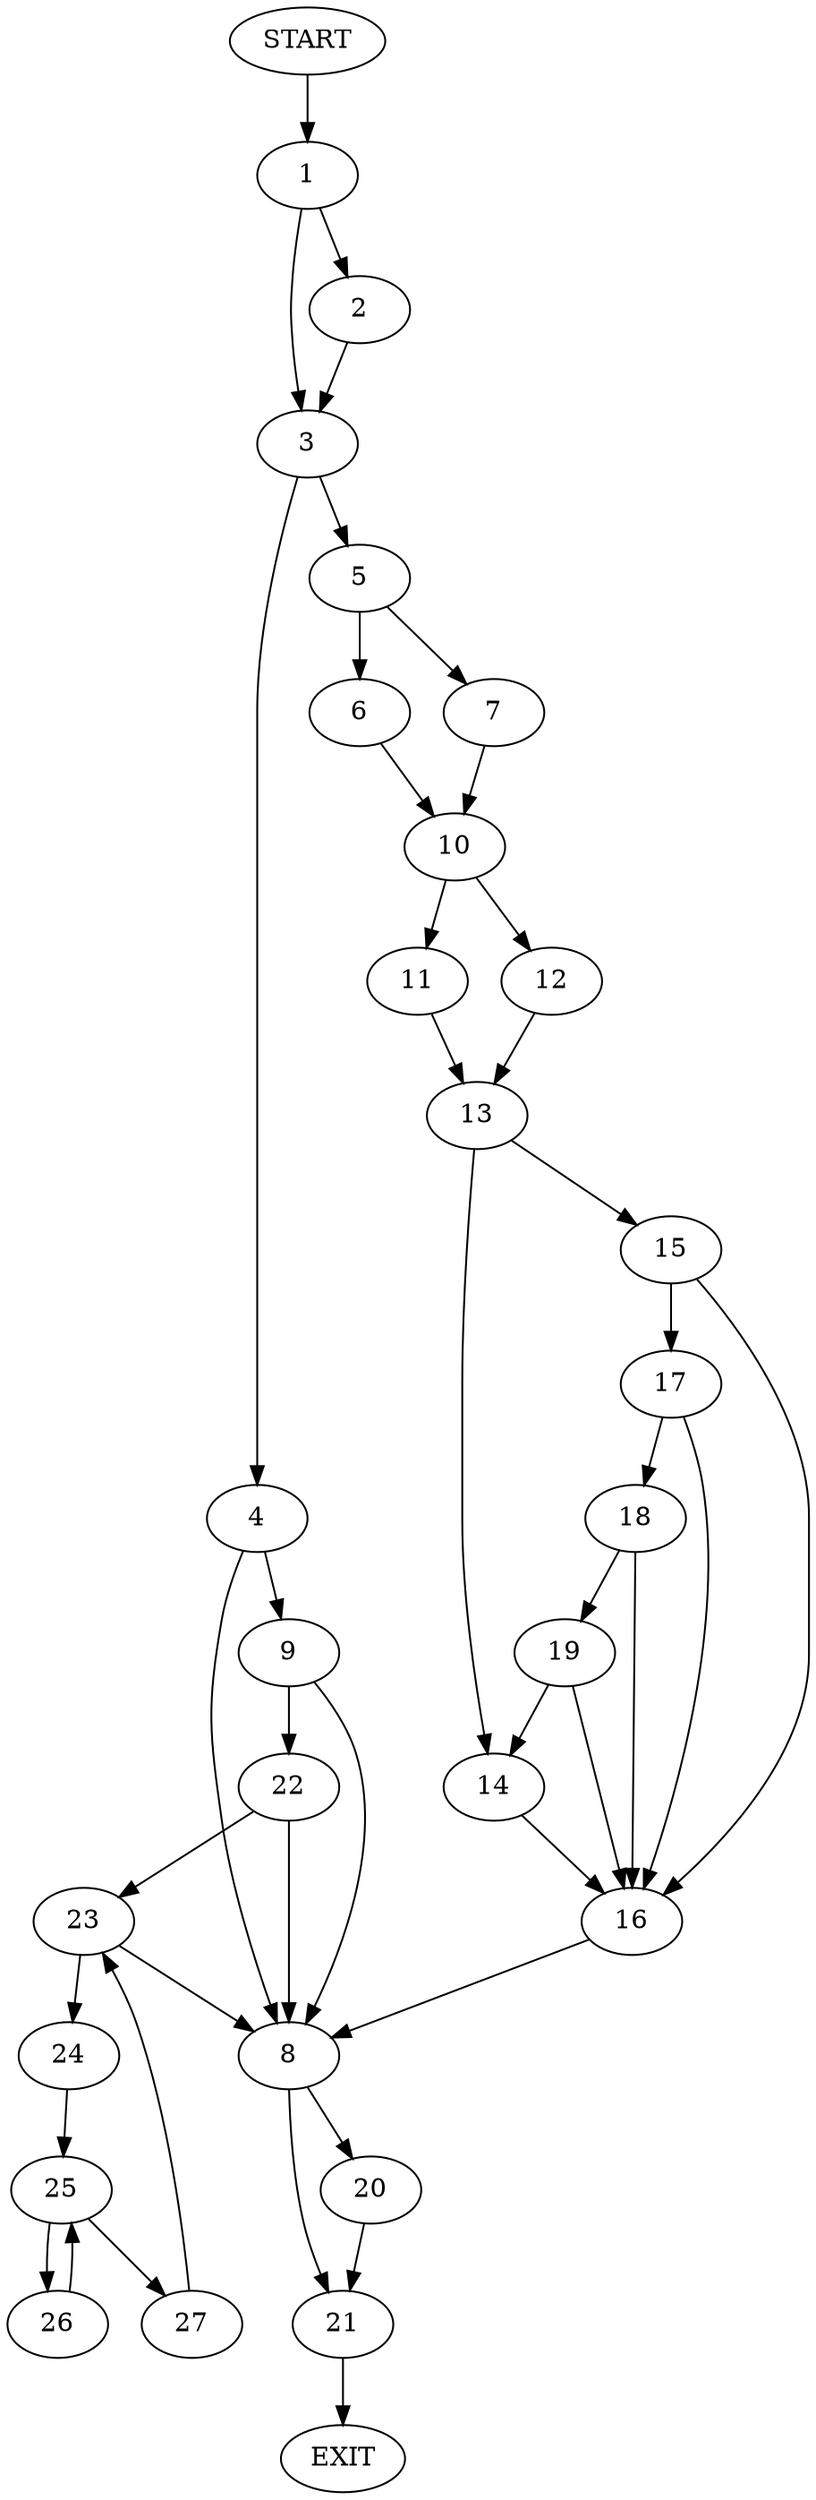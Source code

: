 digraph {
0 [label="START"]
28 [label="EXIT"]
0 -> 1
1 -> 2
1 -> 3
3 -> 4
3 -> 5
2 -> 3
5 -> 6
5 -> 7
4 -> 8
4 -> 9
7 -> 10
6 -> 10
10 -> 11
10 -> 12
11 -> 13
12 -> 13
13 -> 14
13 -> 15
14 -> 16
15 -> 17
15 -> 16
17 -> 16
17 -> 18
16 -> 8
18 -> 19
18 -> 16
19 -> 14
19 -> 16
8 -> 20
8 -> 21
9 -> 8
9 -> 22
22 -> 8
22 -> 23
23 -> 8
23 -> 24
24 -> 25
25 -> 26
25 -> 27
27 -> 23
26 -> 25
20 -> 21
21 -> 28
}
